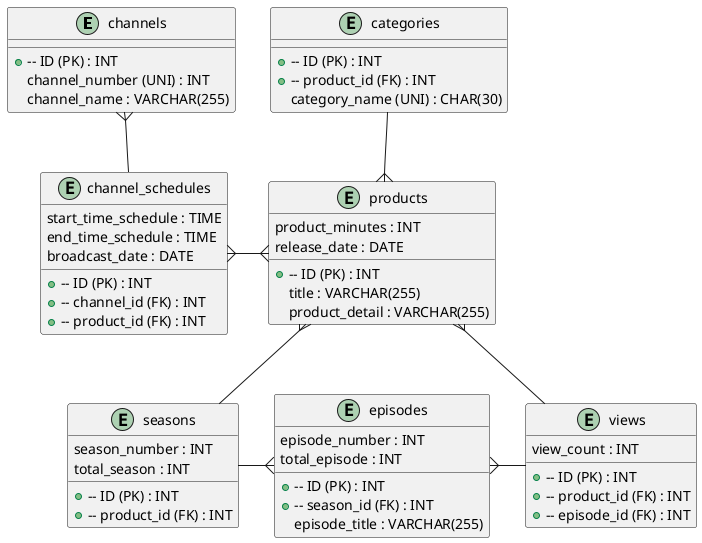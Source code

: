 @startuml ER

!define TABLE_BORDER_COLOR #000000
!define TABLE_HEADER_BACKGROUND_COLOR #D9E5FF
!define TABLE_CELL_BACKGROUND_COLOR #FFFFFF

skinparam defaultTextAlignment center
skinparam defaultMonochrome true
skinparam Shadowing false
skinparam ArrowThickness 1

!define PRIMARY_KEY_COLOR Orange
!define FOREIGN_KEY_COLOR Green

entity "channels" as channels {
  +-- ID (PK) : INT
  channel_number (UNI) : INT
  channel_name : VARCHAR(255)
}

entity "products" as products {
  +-- ID (PK) : INT
  title : VARCHAR(255)
  product_minutes : INT
  product_detail : VARCHAR(255)
  release_date : DATE
}

entity "channel_schedules" as channel_schedules {
  +-- ID (PK) : INT
  +-- channel_id (FK) : INT
  +-- product_id (FK) : INT
  start_time_schedule : TIME
  end_time_schedule : TIME
  broadcast_date : DATE
}

entity "seasons" as seasons {
  +-- ID (PK) : INT
  +-- product_id (FK) : INT
  season_number : INT
  total_season : INT
}

entity "episodes" as episodes {
  +-- ID (PK) : INT
  +-- season_id (FK) : INT
  episode_title : VARCHAR(255)
  episode_number : INT
  total_episode : INT
}

entity "categories" as categories {
  +-- ID (PK) : INT
  +-- product_id (FK) : INT
  category_name (UNI) : CHAR(30)
}

entity "views" as views {
  +-- ID (PK) : INT
  +-- product_id (FK) : INT
  +-- episode_id (FK) : INT
  view_count : INT
}

channels }-d- channel_schedules
products }-l-{ channel_schedules
products }-d- seasons
episodes }-l- seasons
episodes }-r- views
products }-r- views
products }-u- categories

@enduml